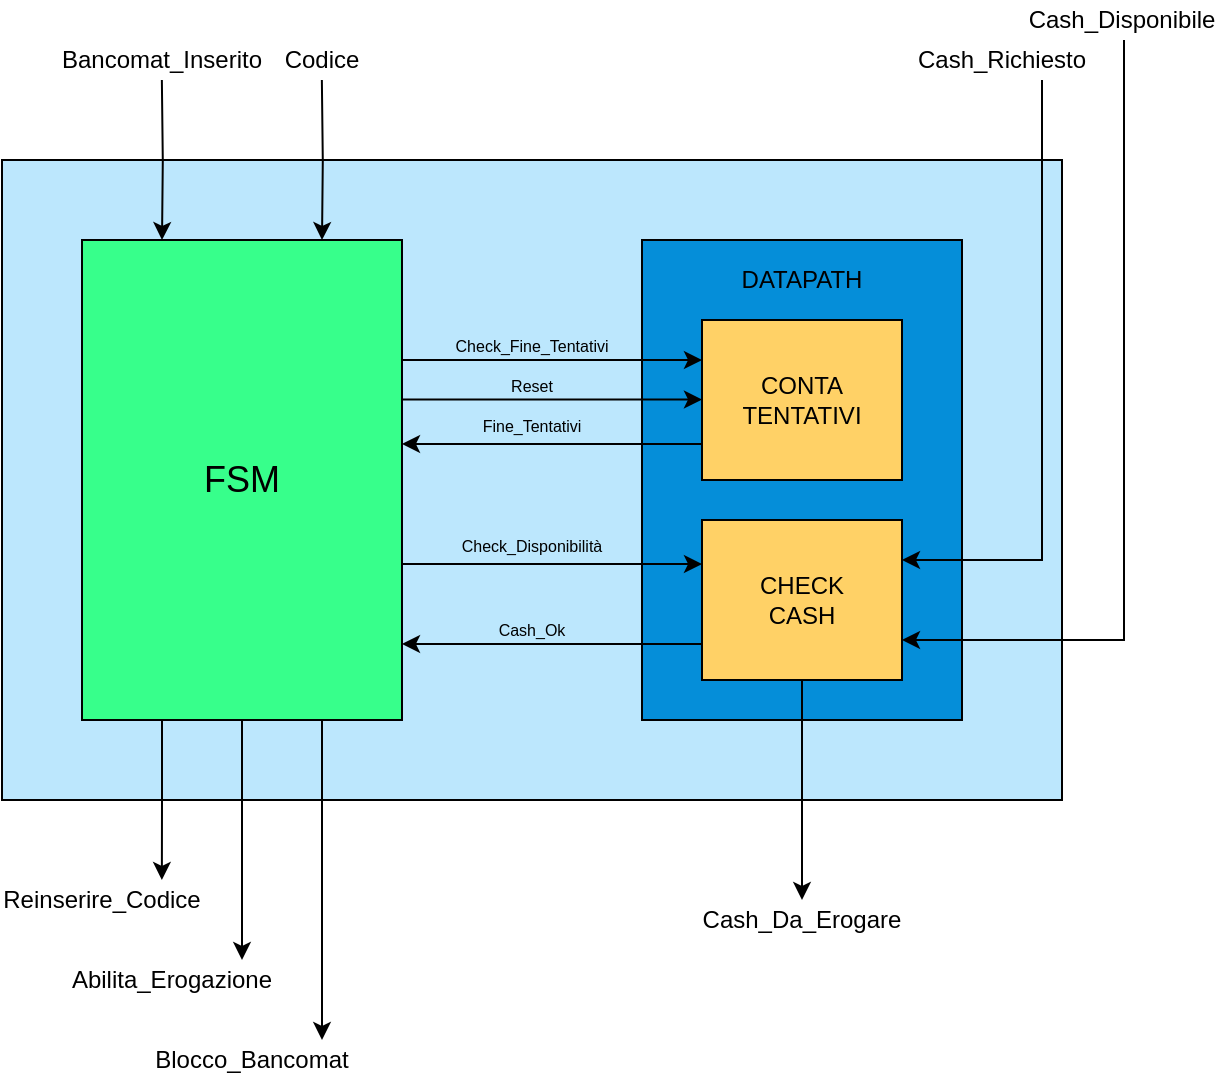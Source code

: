 <mxfile version="14.2.7" type="device"><diagram id="8l3YuPUOcWShy_XyVSX-" name="Page-1"><mxGraphModel dx="661" dy="362" grid="1" gridSize="10" guides="1" tooltips="1" connect="1" arrows="1" fold="1" page="1" pageScale="1" pageWidth="850" pageHeight="1100" math="0" shadow="0"><root><mxCell id="0"/><mxCell id="1" parent="0"/><mxCell id="cEpyaGi37dXjPBkIn2Yg-2" value="" style="rounded=0;whiteSpace=wrap;html=1;fillColor=#BCE7FD;" vertex="1" parent="1"><mxGeometry x="120" y="120" width="530" height="320" as="geometry"/></mxCell><mxCell id="cEpyaGi37dXjPBkIn2Yg-7" value="" style="rounded=0;whiteSpace=wrap;html=1;fillColor=#058ED9;" vertex="1" parent="1"><mxGeometry x="440" y="160" width="160" height="240" as="geometry"/></mxCell><mxCell id="cEpyaGi37dXjPBkIn2Yg-8" value="CONTA&lt;br&gt;TENTATIVI" style="rounded=0;whiteSpace=wrap;html=1;fillColor=#FFD166;" vertex="1" parent="1"><mxGeometry x="470" y="200" width="100" height="80" as="geometry"/></mxCell><mxCell id="cEpyaGi37dXjPBkIn2Yg-38" style="edgeStyle=orthogonalEdgeStyle;rounded=0;orthogonalLoop=1;jettySize=auto;html=1;exitX=1;exitY=0.25;exitDx=0;exitDy=0;entryX=1;entryY=0.25;entryDx=0;entryDy=0;" edge="1" parent="1" target="cEpyaGi37dXjPBkIn2Yg-12"><mxGeometry relative="1" as="geometry"><mxPoint x="640" y="80" as="sourcePoint"/><Array as="points"><mxPoint x="640" y="320"/></Array></mxGeometry></mxCell><mxCell id="cEpyaGi37dXjPBkIn2Yg-39" style="edgeStyle=orthogonalEdgeStyle;rounded=0;orthogonalLoop=1;jettySize=auto;html=1;entryX=1;entryY=0.75;entryDx=0;entryDy=0;" edge="1" parent="1" target="cEpyaGi37dXjPBkIn2Yg-12"><mxGeometry relative="1" as="geometry"><mxPoint x="681" y="60" as="sourcePoint"/><Array as="points"><mxPoint x="681" y="360"/></Array></mxGeometry></mxCell><mxCell id="cEpyaGi37dXjPBkIn2Yg-40" style="edgeStyle=orthogonalEdgeStyle;rounded=0;orthogonalLoop=1;jettySize=auto;html=1;exitX=0.5;exitY=1;exitDx=0;exitDy=0;" edge="1" parent="1" source="cEpyaGi37dXjPBkIn2Yg-12"><mxGeometry relative="1" as="geometry"><mxPoint x="520" y="490" as="targetPoint"/></mxGeometry></mxCell><mxCell id="cEpyaGi37dXjPBkIn2Yg-12" value="CHECK&lt;br&gt;CASH" style="rounded=0;whiteSpace=wrap;html=1;fillColor=#FFD166;" vertex="1" parent="1"><mxGeometry x="470" y="300" width="100" height="80" as="geometry"/></mxCell><mxCell id="cEpyaGi37dXjPBkIn2Yg-35" style="edgeStyle=orthogonalEdgeStyle;rounded=0;orthogonalLoop=1;jettySize=auto;html=1;exitX=0.25;exitY=0;exitDx=0;exitDy=0;entryX=0.25;entryY=0;entryDx=0;entryDy=0;" edge="1" parent="1" target="cEpyaGi37dXjPBkIn2Yg-33"><mxGeometry relative="1" as="geometry"><mxPoint x="199.93" y="80" as="sourcePoint"/></mxGeometry></mxCell><mxCell id="cEpyaGi37dXjPBkIn2Yg-36" style="edgeStyle=orthogonalEdgeStyle;rounded=0;orthogonalLoop=1;jettySize=auto;html=1;exitX=0.75;exitY=0;exitDx=0;exitDy=0;entryX=0.75;entryY=0;entryDx=0;entryDy=0;" edge="1" parent="1" target="cEpyaGi37dXjPBkIn2Yg-33"><mxGeometry relative="1" as="geometry"><mxPoint x="279.93" y="80" as="sourcePoint"/></mxGeometry></mxCell><mxCell id="cEpyaGi37dXjPBkIn2Yg-42" style="edgeStyle=orthogonalEdgeStyle;rounded=0;orthogonalLoop=1;jettySize=auto;html=1;exitX=0.25;exitY=1;exitDx=0;exitDy=0;" edge="1" parent="1" source="cEpyaGi37dXjPBkIn2Yg-33"><mxGeometry relative="1" as="geometry"><mxPoint x="199.93" y="480" as="targetPoint"/></mxGeometry></mxCell><mxCell id="cEpyaGi37dXjPBkIn2Yg-43" style="edgeStyle=orthogonalEdgeStyle;rounded=0;orthogonalLoop=1;jettySize=auto;html=1;exitX=0.5;exitY=1;exitDx=0;exitDy=0;" edge="1" parent="1" source="cEpyaGi37dXjPBkIn2Yg-33"><mxGeometry relative="1" as="geometry"><mxPoint x="240" y="520" as="targetPoint"/></mxGeometry></mxCell><mxCell id="cEpyaGi37dXjPBkIn2Yg-44" style="edgeStyle=orthogonalEdgeStyle;rounded=0;orthogonalLoop=1;jettySize=auto;html=1;exitX=0.75;exitY=1;exitDx=0;exitDy=0;" edge="1" parent="1" source="cEpyaGi37dXjPBkIn2Yg-33"><mxGeometry relative="1" as="geometry"><mxPoint x="280" y="560" as="targetPoint"/></mxGeometry></mxCell><mxCell id="cEpyaGi37dXjPBkIn2Yg-46" style="edgeStyle=orthogonalEdgeStyle;rounded=0;orthogonalLoop=1;jettySize=auto;html=1;exitX=1;exitY=0.25;exitDx=0;exitDy=0;entryX=0;entryY=0.25;entryDx=0;entryDy=0;" edge="1" parent="1" source="cEpyaGi37dXjPBkIn2Yg-33" target="cEpyaGi37dXjPBkIn2Yg-8"><mxGeometry relative="1" as="geometry"/></mxCell><mxCell id="cEpyaGi37dXjPBkIn2Yg-33" value="&lt;font style=&quot;font-size: 18px&quot;&gt;FSM&lt;/font&gt;" style="rounded=0;whiteSpace=wrap;html=1;strokeColor=#000000;fillColor=#37FF8B;" vertex="1" parent="1"><mxGeometry x="160" y="160" width="160" height="240" as="geometry"/></mxCell><mxCell id="cEpyaGi37dXjPBkIn2Yg-34" value="DATAPATH" style="text;html=1;strokeColor=none;fillColor=none;align=center;verticalAlign=middle;whiteSpace=wrap;rounded=0;" vertex="1" parent="1"><mxGeometry x="490" y="170" width="60" height="20" as="geometry"/></mxCell><mxCell id="cEpyaGi37dXjPBkIn2Yg-54" value="Bancomat_Inserito" style="text;html=1;strokeColor=none;fillColor=none;align=center;verticalAlign=middle;whiteSpace=wrap;rounded=0;" vertex="1" parent="1"><mxGeometry x="180" y="60" width="40" height="20" as="geometry"/></mxCell><mxCell id="cEpyaGi37dXjPBkIn2Yg-55" value="Codice" style="text;html=1;strokeColor=none;fillColor=none;align=center;verticalAlign=middle;whiteSpace=wrap;rounded=0;" vertex="1" parent="1"><mxGeometry x="260" y="60" width="40" height="20" as="geometry"/></mxCell><mxCell id="cEpyaGi37dXjPBkIn2Yg-56" value="Cash_Richiesto" style="text;html=1;strokeColor=none;fillColor=none;align=center;verticalAlign=middle;whiteSpace=wrap;rounded=0;" vertex="1" parent="1"><mxGeometry x="600" y="60" width="40" height="20" as="geometry"/></mxCell><mxCell id="cEpyaGi37dXjPBkIn2Yg-57" value="Cash_Disponibile" style="text;html=1;strokeColor=none;fillColor=none;align=center;verticalAlign=middle;whiteSpace=wrap;rounded=0;" vertex="1" parent="1"><mxGeometry x="660" y="40" width="40" height="20" as="geometry"/></mxCell><mxCell id="cEpyaGi37dXjPBkIn2Yg-59" value="Reinserire_Codice" style="text;html=1;strokeColor=none;fillColor=none;align=center;verticalAlign=middle;whiteSpace=wrap;rounded=0;" vertex="1" parent="1"><mxGeometry x="150" y="480" width="40" height="20" as="geometry"/></mxCell><mxCell id="cEpyaGi37dXjPBkIn2Yg-60" value="Abilita_Erogazione" style="text;html=1;strokeColor=none;fillColor=none;align=center;verticalAlign=middle;whiteSpace=wrap;rounded=0;" vertex="1" parent="1"><mxGeometry x="150" y="520" width="110" height="20" as="geometry"/></mxCell><mxCell id="cEpyaGi37dXjPBkIn2Yg-61" value="Blocco_Bancomat" style="text;html=1;strokeColor=none;fillColor=none;align=center;verticalAlign=middle;whiteSpace=wrap;rounded=0;" vertex="1" parent="1"><mxGeometry x="190" y="560" width="110" height="20" as="geometry"/></mxCell><mxCell id="cEpyaGi37dXjPBkIn2Yg-62" value="Cash_Da_Erogare" style="text;html=1;strokeColor=none;fillColor=none;align=center;verticalAlign=middle;whiteSpace=wrap;rounded=0;" vertex="1" parent="1"><mxGeometry x="465" y="490" width="110" height="20" as="geometry"/></mxCell><mxCell id="cEpyaGi37dXjPBkIn2Yg-63" value="&lt;font style=&quot;font-size: 8px&quot;&gt;Check_Fine_Tentativi&lt;/font&gt;" style="text;html=1;strokeColor=none;fillColor=none;align=center;verticalAlign=middle;whiteSpace=wrap;rounded=0;" vertex="1" parent="1"><mxGeometry x="360" y="202" width="50" height="20" as="geometry"/></mxCell><mxCell id="cEpyaGi37dXjPBkIn2Yg-64" value="&lt;font style=&quot;font-size: 8px&quot;&gt;Reset&lt;/font&gt;" style="text;html=1;strokeColor=none;fillColor=none;align=center;verticalAlign=middle;whiteSpace=wrap;rounded=0;" vertex="1" parent="1"><mxGeometry x="360" y="222" width="50" height="20" as="geometry"/></mxCell><mxCell id="cEpyaGi37dXjPBkIn2Yg-65" value="&lt;font style=&quot;font-size: 8px&quot;&gt;Fine_Tentativi&lt;/font&gt;" style="text;html=1;strokeColor=none;fillColor=none;align=center;verticalAlign=middle;whiteSpace=wrap;rounded=0;" vertex="1" parent="1"><mxGeometry x="360" y="242" width="50" height="20" as="geometry"/></mxCell><mxCell id="cEpyaGi37dXjPBkIn2Yg-69" value="&lt;font style=&quot;font-size: 8px&quot;&gt;Check_Disponibilità&lt;/font&gt;" style="text;html=1;strokeColor=none;fillColor=none;align=center;verticalAlign=middle;whiteSpace=wrap;rounded=0;" vertex="1" parent="1"><mxGeometry x="360" y="302" width="50" height="20" as="geometry"/></mxCell><mxCell id="cEpyaGi37dXjPBkIn2Yg-70" value="&lt;font style=&quot;font-size: 8px&quot;&gt;Cash_Ok&lt;/font&gt;" style="text;html=1;strokeColor=none;fillColor=none;align=center;verticalAlign=middle;whiteSpace=wrap;rounded=0;" vertex="1" parent="1"><mxGeometry x="360" y="344" width="50" height="20" as="geometry"/></mxCell><mxCell id="cEpyaGi37dXjPBkIn2Yg-71" style="edgeStyle=orthogonalEdgeStyle;rounded=0;orthogonalLoop=1;jettySize=auto;html=1;exitX=1;exitY=0.25;exitDx=0;exitDy=0;entryX=0;entryY=0.25;entryDx=0;entryDy=0;" edge="1" parent="1"><mxGeometry relative="1" as="geometry"><mxPoint x="320.0" y="239.77" as="sourcePoint"/><mxPoint x="470" y="239.77" as="targetPoint"/></mxGeometry></mxCell><mxCell id="cEpyaGi37dXjPBkIn2Yg-72" style="edgeStyle=orthogonalEdgeStyle;rounded=0;orthogonalLoop=1;jettySize=auto;html=1;exitX=1;exitY=0.25;exitDx=0;exitDy=0;entryX=0;entryY=0.25;entryDx=0;entryDy=0;" edge="1" parent="1"><mxGeometry relative="1" as="geometry"><mxPoint x="470" y="262" as="sourcePoint"/><mxPoint x="320.0" y="262.0" as="targetPoint"/></mxGeometry></mxCell><mxCell id="cEpyaGi37dXjPBkIn2Yg-73" style="edgeStyle=orthogonalEdgeStyle;rounded=0;orthogonalLoop=1;jettySize=auto;html=1;exitX=1;exitY=0.25;exitDx=0;exitDy=0;entryX=0;entryY=0.25;entryDx=0;entryDy=0;" edge="1" parent="1"><mxGeometry relative="1" as="geometry"><mxPoint x="320.0" y="322.0" as="sourcePoint"/><mxPoint x="470" y="322" as="targetPoint"/></mxGeometry></mxCell><mxCell id="cEpyaGi37dXjPBkIn2Yg-74" style="edgeStyle=orthogonalEdgeStyle;rounded=0;orthogonalLoop=1;jettySize=auto;html=1;exitX=1;exitY=0.25;exitDx=0;exitDy=0;entryX=0;entryY=0.25;entryDx=0;entryDy=0;" edge="1" parent="1"><mxGeometry relative="1" as="geometry"><mxPoint x="470" y="362" as="sourcePoint"/><mxPoint x="320.0" y="362.0" as="targetPoint"/></mxGeometry></mxCell></root></mxGraphModel></diagram></mxfile>